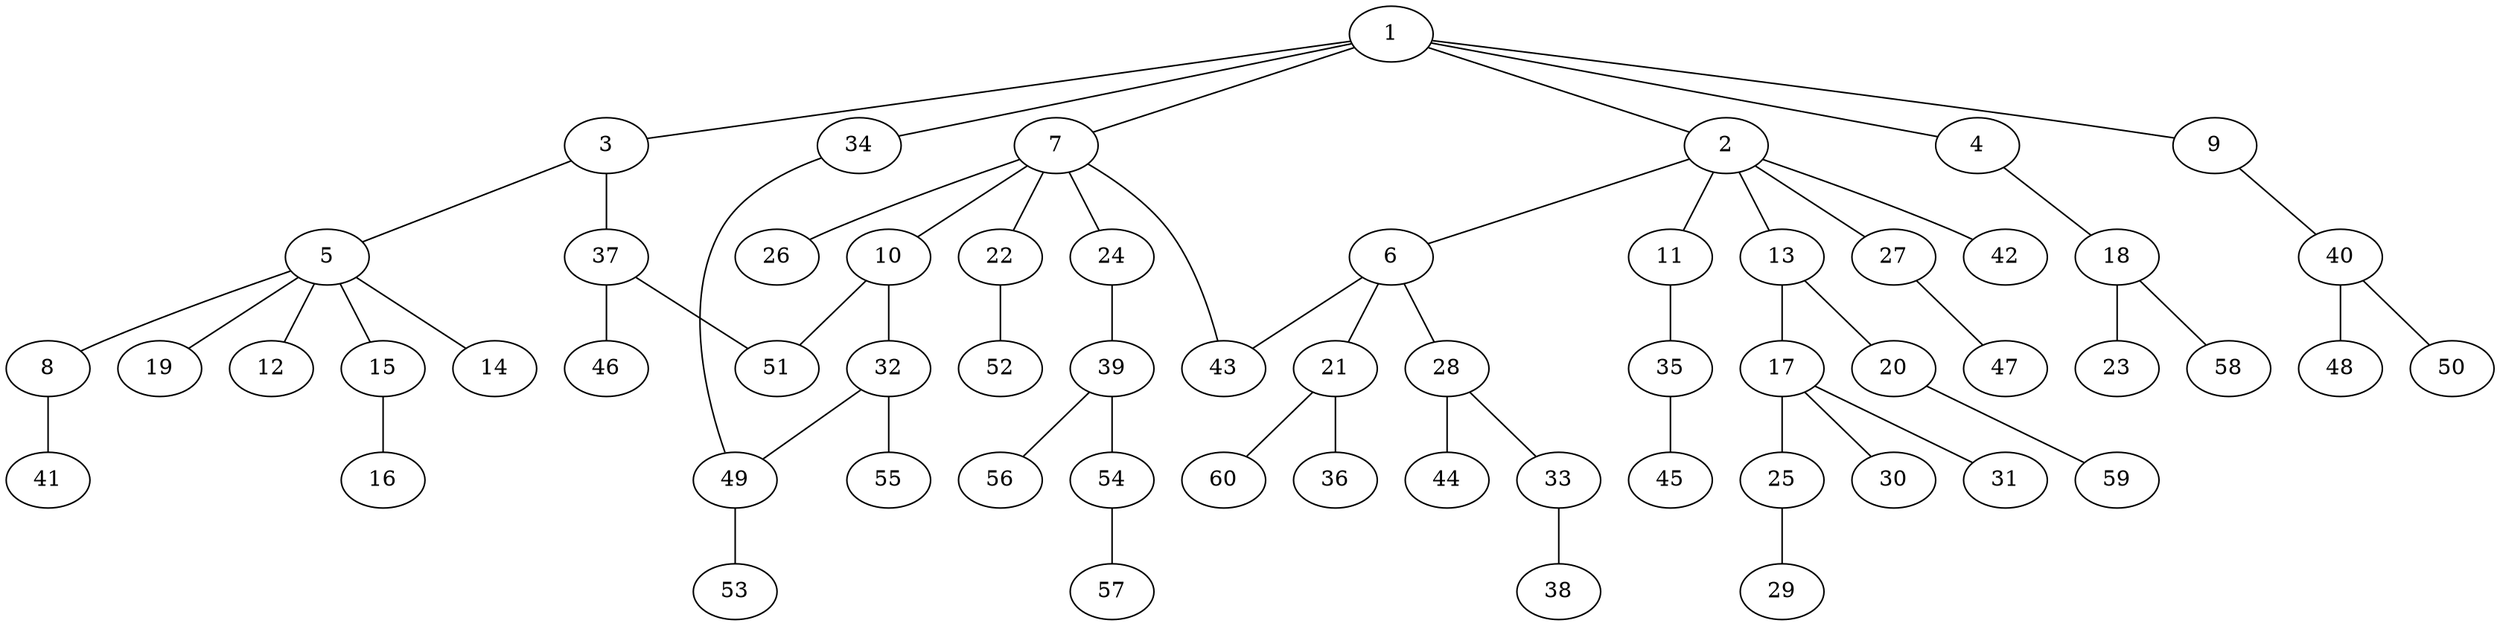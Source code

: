 graph graphname {1--2
1--3
1--4
1--7
1--9
1--34
2--6
2--11
2--13
2--27
2--42
3--5
3--37
4--18
5--8
5--12
5--14
5--15
5--19
6--21
6--28
6--43
7--10
7--22
7--24
7--26
7--43
8--41
9--40
10--32
10--51
11--35
13--17
13--20
15--16
17--25
17--30
17--31
18--23
18--58
20--59
21--36
21--60
22--52
24--39
25--29
27--47
28--33
28--44
32--49
32--55
33--38
34--49
35--45
37--46
37--51
39--54
39--56
40--48
40--50
49--53
54--57
}